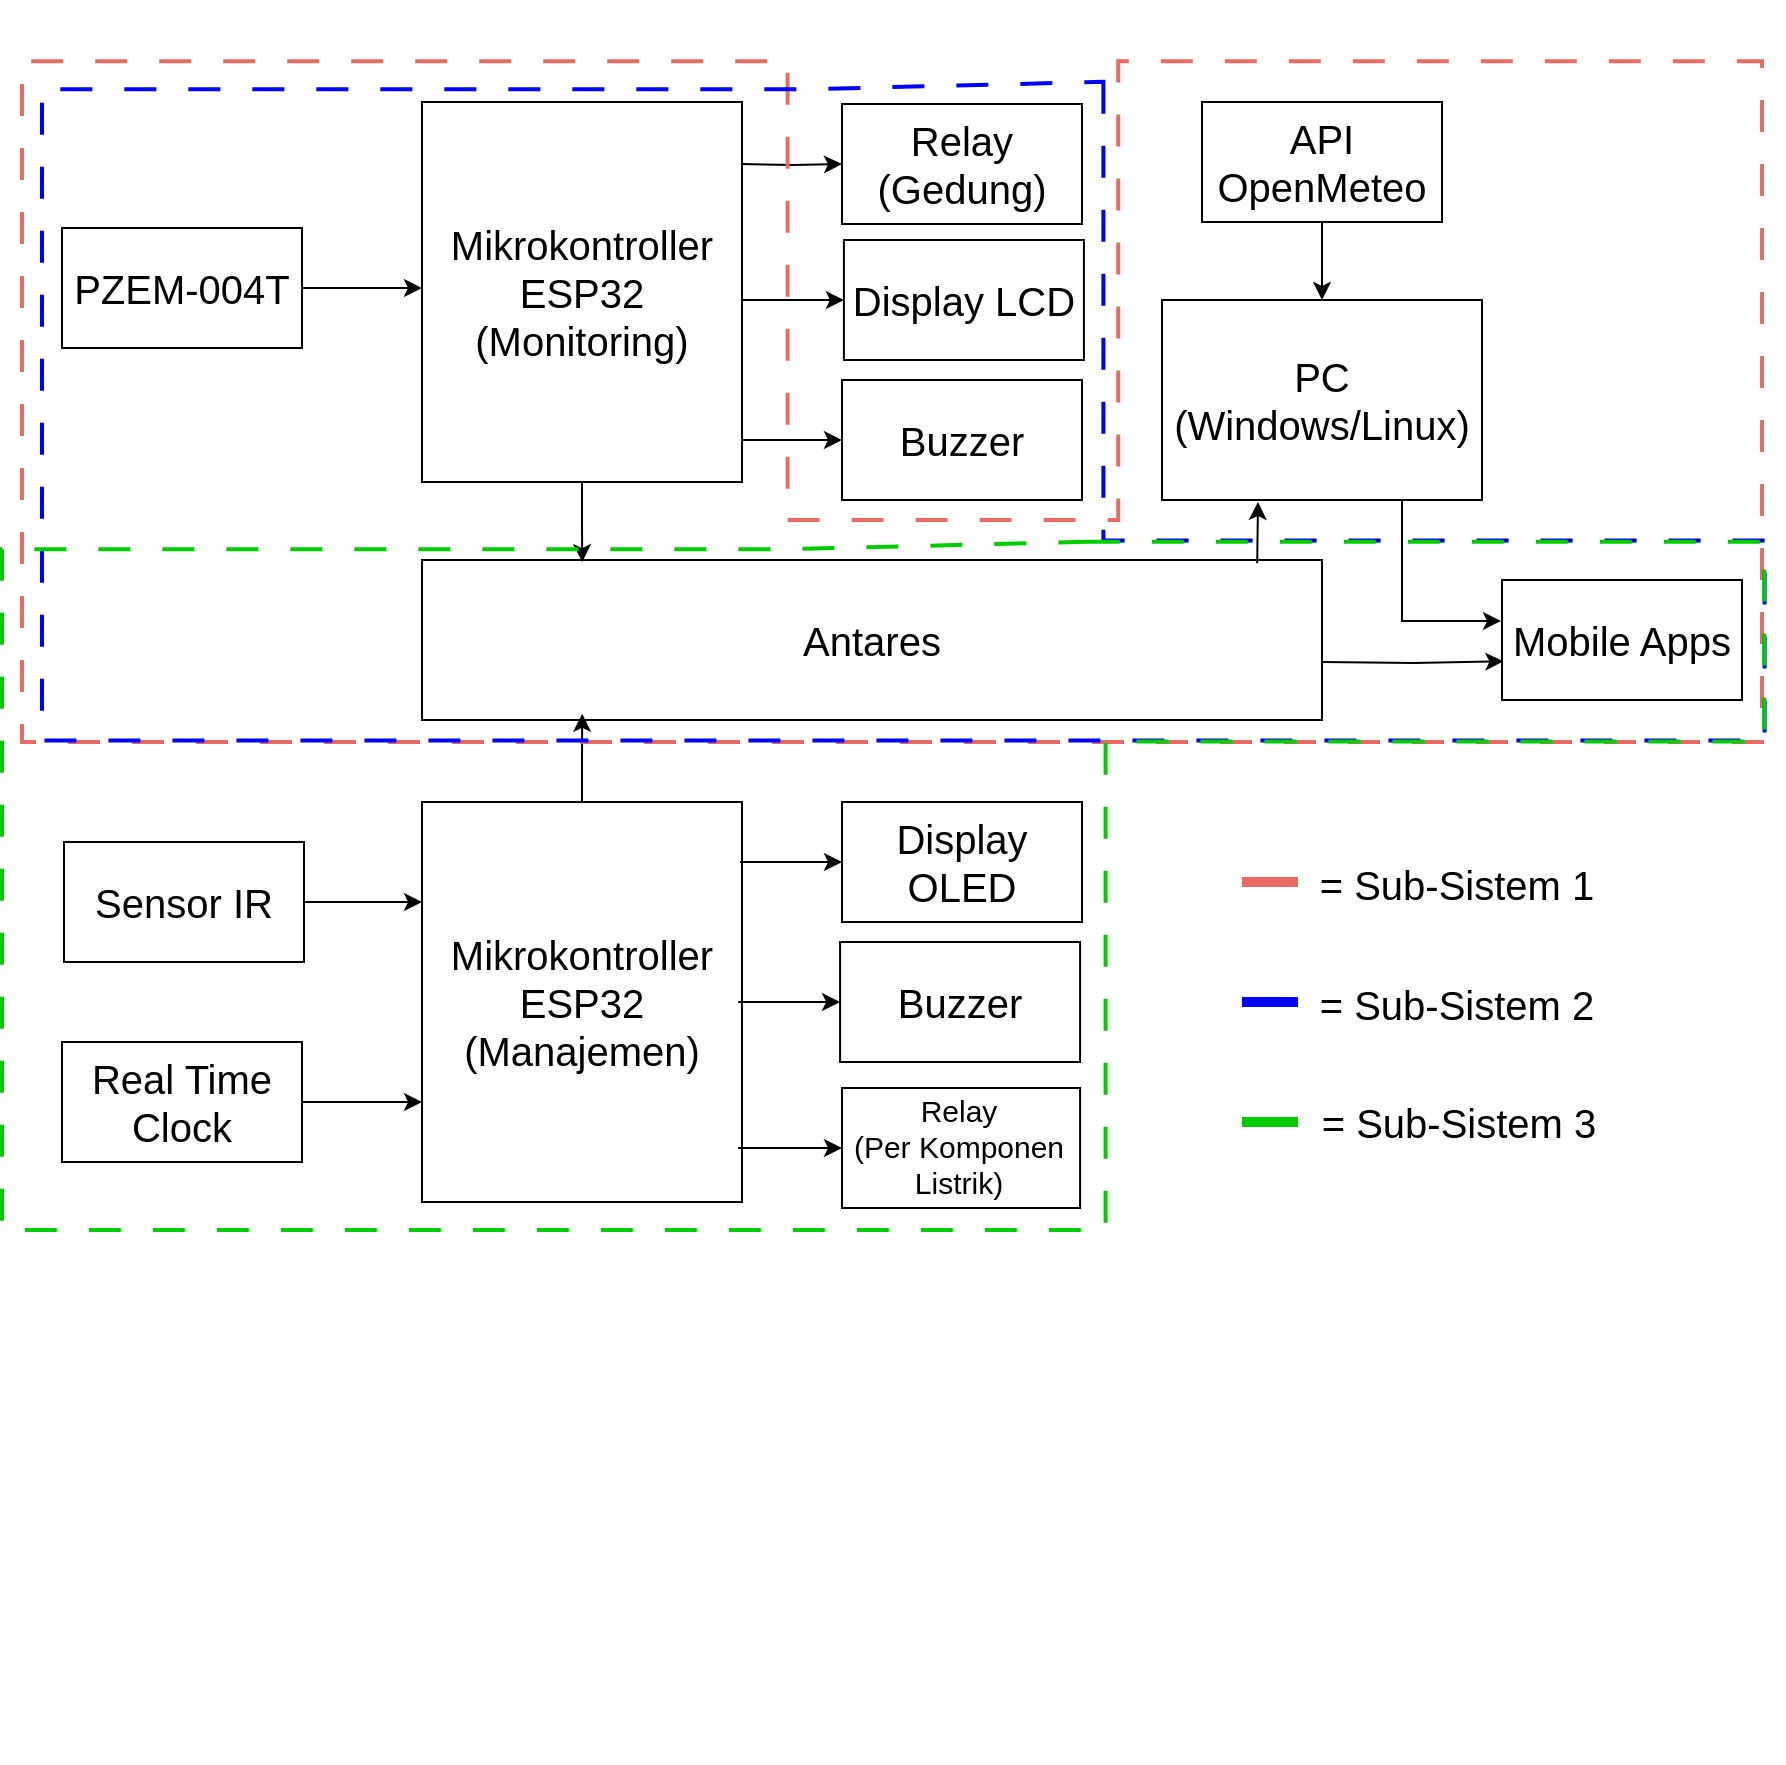 <mxfile version="28.0.6">
  <diagram name="Page-1" id="3E6Lz03q8jk7RNRRDwQZ">
    <mxGraphModel dx="1824" dy="550" grid="1" gridSize="10" guides="1" tooltips="1" connect="1" arrows="1" fold="1" page="1" pageScale="1" pageWidth="850" pageHeight="1100" math="0" shadow="0">
      <root>
        <mxCell id="0" />
        <mxCell id="1" parent="0" />
        <mxCell id="Sa71L9GygfFAZ6kpuvyg-6" value="" style="edgeStyle=orthogonalEdgeStyle;rounded=0;orthogonalLoop=1;jettySize=auto;html=1;fontSize=20;" edge="1" parent="1" source="Sa71L9GygfFAZ6kpuvyg-3">
          <mxGeometry relative="1" as="geometry">
            <mxPoint x="100" y="253" as="targetPoint" />
          </mxGeometry>
        </mxCell>
        <mxCell id="Sa71L9GygfFAZ6kpuvyg-3" value="PZEM-004T" style="rounded=0;whiteSpace=wrap;html=1;fontSize=20;" vertex="1" parent="1">
          <mxGeometry x="-80" y="223" width="120" height="60" as="geometry" />
        </mxCell>
        <mxCell id="Sa71L9GygfFAZ6kpuvyg-9" style="edgeStyle=orthogonalEdgeStyle;rounded=0;orthogonalLoop=1;jettySize=auto;html=1;entryX=0;entryY=0.25;entryDx=0;entryDy=0;fontSize=20;" edge="1" parent="1" source="Sa71L9GygfFAZ6kpuvyg-5" target="Sa71L9GygfFAZ6kpuvyg-7">
          <mxGeometry relative="1" as="geometry" />
        </mxCell>
        <mxCell id="Sa71L9GygfFAZ6kpuvyg-5" value="Sensor IR" style="rounded=0;whiteSpace=wrap;html=1;fontSize=20;" vertex="1" parent="1">
          <mxGeometry x="-79" y="530" width="120" height="60" as="geometry" />
        </mxCell>
        <mxCell id="Sa71L9GygfFAZ6kpuvyg-7" value="Mikrokontroller ESP32&lt;div&gt;(Manajemen)&lt;/div&gt;" style="rounded=0;whiteSpace=wrap;html=1;fontSize=20;" vertex="1" parent="1">
          <mxGeometry x="100" y="510" width="160" height="200" as="geometry" />
        </mxCell>
        <mxCell id="Sa71L9GygfFAZ6kpuvyg-11" style="edgeStyle=orthogonalEdgeStyle;rounded=0;orthogonalLoop=1;jettySize=auto;html=1;entryX=0;entryY=0.75;entryDx=0;entryDy=0;fontSize=20;" edge="1" parent="1" source="Sa71L9GygfFAZ6kpuvyg-10" target="Sa71L9GygfFAZ6kpuvyg-7">
          <mxGeometry relative="1" as="geometry" />
        </mxCell>
        <mxCell id="Sa71L9GygfFAZ6kpuvyg-10" value="Real Time Clock" style="rounded=0;whiteSpace=wrap;html=1;fontSize=20;" vertex="1" parent="1">
          <mxGeometry x="-80" y="630" width="120" height="60" as="geometry" />
        </mxCell>
        <mxCell id="Sa71L9GygfFAZ6kpuvyg-53" value="" style="edgeStyle=orthogonalEdgeStyle;rounded=0;orthogonalLoop=1;jettySize=auto;html=1;exitX=1;exitY=0.763;exitDx=0;exitDy=0;exitPerimeter=0;entryX=0.006;entryY=0.844;entryDx=0;entryDy=0;entryPerimeter=0;fontSize=20;" edge="1" parent="1">
          <mxGeometry relative="1" as="geometry">
            <mxPoint x="550" y="440.04" as="sourcePoint" />
            <mxPoint x="640.72" y="439.64" as="targetPoint" />
          </mxGeometry>
        </mxCell>
        <mxCell id="Sa71L9GygfFAZ6kpuvyg-13" value="Antares" style="whiteSpace=wrap;html=1;rounded=0;fontSize=20;" vertex="1" parent="1">
          <mxGeometry x="100" y="389" width="450" height="80" as="geometry" />
        </mxCell>
        <mxCell id="Sa71L9GygfFAZ6kpuvyg-54" style="edgeStyle=orthogonalEdgeStyle;rounded=0;orthogonalLoop=1;jettySize=auto;html=1;exitX=0.75;exitY=1;exitDx=0;exitDy=0;entryX=-0.004;entryY=0.341;entryDx=0;entryDy=0;entryPerimeter=0;fontSize=20;" edge="1" parent="1" source="Sa71L9GygfFAZ6kpuvyg-22" target="Sa71L9GygfFAZ6kpuvyg-52">
          <mxGeometry relative="1" as="geometry" />
        </mxCell>
        <mxCell id="Sa71L9GygfFAZ6kpuvyg-22" value="PC&lt;div&gt;(Windows/Linux)&lt;/div&gt;" style="rounded=0;whiteSpace=wrap;html=1;fontSize=20;" vertex="1" parent="1">
          <mxGeometry x="470" y="259" width="160" height="100" as="geometry" />
        </mxCell>
        <mxCell id="Sa71L9GygfFAZ6kpuvyg-25" value="" style="edgeStyle=orthogonalEdgeStyle;rounded=0;orthogonalLoop=1;jettySize=auto;html=1;fontSize=20;" edge="1" parent="1" source="Sa71L9GygfFAZ6kpuvyg-24" target="Sa71L9GygfFAZ6kpuvyg-22">
          <mxGeometry relative="1" as="geometry" />
        </mxCell>
        <mxCell id="Sa71L9GygfFAZ6kpuvyg-24" value="API OpenMeteo" style="rounded=0;whiteSpace=wrap;html=1;fontSize=20;" vertex="1" parent="1">
          <mxGeometry x="490" y="160" width="120" height="60" as="geometry" />
        </mxCell>
        <mxCell id="Sa71L9GygfFAZ6kpuvyg-32" value="Buzzer" style="rounded=0;whiteSpace=wrap;html=1;fontSize=20;" vertex="1" parent="1">
          <mxGeometry x="310" y="299" width="120" height="60" as="geometry" />
        </mxCell>
        <mxCell id="Sa71L9GygfFAZ6kpuvyg-33" style="edgeStyle=orthogonalEdgeStyle;rounded=0;orthogonalLoop=1;jettySize=auto;html=1;entryX=0.992;entryY=0.578;entryDx=0;entryDy=0;entryPerimeter=0;startArrow=classic;startFill=1;endArrow=none;endFill=0;fontSize=20;" edge="1" parent="1" source="Sa71L9GygfFAZ6kpuvyg-32">
          <mxGeometry relative="1" as="geometry">
            <mxPoint x="259.04" y="328.98" as="targetPoint" />
          </mxGeometry>
        </mxCell>
        <mxCell id="Sa71L9GygfFAZ6kpuvyg-34" value="Relay&lt;br&gt;(Gedung)" style="rounded=0;whiteSpace=wrap;html=1;fontSize=20;" vertex="1" parent="1">
          <mxGeometry x="310" y="161" width="120" height="60" as="geometry" />
        </mxCell>
        <mxCell id="Sa71L9GygfFAZ6kpuvyg-42" style="edgeStyle=orthogonalEdgeStyle;rounded=0;orthogonalLoop=1;jettySize=auto;html=1;entryX=0;entryY=0.5;entryDx=0;entryDy=0;fontSize=20;" edge="1" parent="1" target="Sa71L9GygfFAZ6kpuvyg-34">
          <mxGeometry relative="1" as="geometry">
            <mxPoint x="260" y="191" as="sourcePoint" />
          </mxGeometry>
        </mxCell>
        <mxCell id="Sa71L9GygfFAZ6kpuvyg-38" value="Mikrokontroller ESP32&lt;div&gt;(Monitoring)&lt;/div&gt;" style="rounded=0;whiteSpace=wrap;html=1;fontSize=20;" vertex="1" parent="1">
          <mxGeometry x="100" y="160" width="160" height="190" as="geometry" />
        </mxCell>
        <mxCell id="Sa71L9GygfFAZ6kpuvyg-40" value="Display LCD" style="rounded=0;whiteSpace=wrap;html=1;fontSize=20;" vertex="1" parent="1">
          <mxGeometry x="310.96" y="229" width="120" height="60" as="geometry" />
        </mxCell>
        <mxCell id="Sa71L9GygfFAZ6kpuvyg-41" style="edgeStyle=orthogonalEdgeStyle;rounded=0;orthogonalLoop=1;jettySize=auto;html=1;entryX=0.992;entryY=0.578;entryDx=0;entryDy=0;entryPerimeter=0;startArrow=classic;startFill=1;endArrow=none;endFill=0;fontSize=20;" edge="1" parent="1" source="Sa71L9GygfFAZ6kpuvyg-40">
          <mxGeometry relative="1" as="geometry">
            <mxPoint x="260" y="258.98" as="targetPoint" />
          </mxGeometry>
        </mxCell>
        <mxCell id="Sa71L9GygfFAZ6kpuvyg-43" value="Buzzer" style="rounded=0;whiteSpace=wrap;html=1;fontSize=20;" vertex="1" parent="1">
          <mxGeometry x="309.04" y="580" width="120" height="60" as="geometry" />
        </mxCell>
        <mxCell id="Sa71L9GygfFAZ6kpuvyg-44" style="edgeStyle=orthogonalEdgeStyle;rounded=0;orthogonalLoop=1;jettySize=auto;html=1;entryX=0.992;entryY=0.578;entryDx=0;entryDy=0;entryPerimeter=0;startArrow=classic;startFill=1;endArrow=none;endFill=0;fontSize=20;" edge="1" parent="1" source="Sa71L9GygfFAZ6kpuvyg-43">
          <mxGeometry relative="1" as="geometry">
            <mxPoint x="258.08" y="609.98" as="targetPoint" />
          </mxGeometry>
        </mxCell>
        <mxCell id="Sa71L9GygfFAZ6kpuvyg-45" value="" style="rounded=0;whiteSpace=wrap;html=1;fontSize=20;" vertex="1" parent="1">
          <mxGeometry x="310" y="653" width="119.04" height="60" as="geometry" />
        </mxCell>
        <mxCell id="Sa71L9GygfFAZ6kpuvyg-46" style="edgeStyle=orthogonalEdgeStyle;rounded=0;orthogonalLoop=1;jettySize=auto;html=1;entryX=0.992;entryY=0.578;entryDx=0;entryDy=0;entryPerimeter=0;startArrow=classic;startFill=1;endArrow=none;endFill=0;fontSize=20;" edge="1" parent="1" source="Sa71L9GygfFAZ6kpuvyg-45">
          <mxGeometry relative="1" as="geometry">
            <mxPoint x="258.04" y="683" as="targetPoint" />
          </mxGeometry>
        </mxCell>
        <mxCell id="Sa71L9GygfFAZ6kpuvyg-47" value="Display OLED" style="rounded=0;whiteSpace=wrap;html=1;fontSize=20;" vertex="1" parent="1">
          <mxGeometry x="310.0" y="510" width="120" height="60" as="geometry" />
        </mxCell>
        <mxCell id="Sa71L9GygfFAZ6kpuvyg-48" style="edgeStyle=orthogonalEdgeStyle;rounded=0;orthogonalLoop=1;jettySize=auto;html=1;entryX=0.992;entryY=0.578;entryDx=0;entryDy=0;entryPerimeter=0;startArrow=classic;startFill=1;endArrow=none;endFill=0;fontSize=20;" edge="1" parent="1" source="Sa71L9GygfFAZ6kpuvyg-47">
          <mxGeometry relative="1" as="geometry">
            <mxPoint x="259.04" y="539.98" as="targetPoint" />
          </mxGeometry>
        </mxCell>
        <mxCell id="Sa71L9GygfFAZ6kpuvyg-52" value="Mobile Apps" style="rounded=0;whiteSpace=wrap;html=1;fontSize=20;" vertex="1" parent="1">
          <mxGeometry x="640" y="399" width="120" height="60" as="geometry" />
        </mxCell>
        <mxCell id="Sa71L9GygfFAZ6kpuvyg-55" style="edgeStyle=orthogonalEdgeStyle;rounded=0;orthogonalLoop=1;jettySize=auto;html=1;entryX=0.928;entryY=0.021;entryDx=0;entryDy=0;entryPerimeter=0;startArrow=classic;startFill=1;endArrow=none;endFill=0;fontSize=20;" edge="1" parent="1" target="Sa71L9GygfFAZ6kpuvyg-13">
          <mxGeometry relative="1" as="geometry">
            <mxPoint x="260" y="320" as="targetPoint" />
            <mxPoint x="518" y="360" as="sourcePoint" />
          </mxGeometry>
        </mxCell>
        <mxCell id="Sa71L9GygfFAZ6kpuvyg-57" style="edgeStyle=orthogonalEdgeStyle;rounded=0;orthogonalLoop=1;jettySize=auto;html=1;entryX=0.178;entryY=0.013;entryDx=0;entryDy=0;entryPerimeter=0;fontSize=20;" edge="1" parent="1" source="Sa71L9GygfFAZ6kpuvyg-38" target="Sa71L9GygfFAZ6kpuvyg-13">
          <mxGeometry relative="1" as="geometry" />
        </mxCell>
        <mxCell id="Sa71L9GygfFAZ6kpuvyg-58" style="edgeStyle=orthogonalEdgeStyle;rounded=0;orthogonalLoop=1;jettySize=auto;html=1;entryX=0.178;entryY=0.961;entryDx=0;entryDy=0;entryPerimeter=0;fontSize=20;" edge="1" parent="1" source="Sa71L9GygfFAZ6kpuvyg-7" target="Sa71L9GygfFAZ6kpuvyg-13">
          <mxGeometry relative="1" as="geometry" />
        </mxCell>
        <mxCell id="Sa71L9GygfFAZ6kpuvyg-62" value="" style="shape=stencil(UzV2TkpMzk4vyi/NS1E1dlU1cFQ1MgAhY+eCxJIMFCGYRG5+WSqQVaFq7KJqBBI0AvIqUXiqRm5YteZk5iFpNaWeXhOSNBsaUFO3KUm6SdObnJNfnIpF3tgZKIIUQ2A+elQCAA==);whiteSpace=wrap;html=1;" vertex="1" parent="1">
          <mxGeometry x="-90" y="730" width="120" height="120" as="geometry" />
        </mxCell>
        <mxCell id="Sa71L9GygfFAZ6kpuvyg-70" value="" style="shape=stencil(tVTbcoMgEP0aHpNRmX5Aa9sf6EOeiW4qEwQHiNa/7yI6DUZM6rQzPrBn5Zy9sYTmpmINkCyRrAZCX0mWiQ8PZYhWHkqTxNvdzGamgcJ6sGWas6MYbxqr1Rk6XtqRg8sKNLfOS99I8oz/uI/mhZISSbiSJvBc+ZGMcYl3ky9PNsr3gdUgfw0WdID+JCY7j5DsfaNQ+piQ2SCUbhKCDRntn8LiTfY9sQKkcy4K0hyRWCNpfmTF+VOriywXw9RuhtZ7Ox+8+WAuBhSRpflJaViJp2FuaG8ck7tWLdwJd7khE4HgMkpQ/Z6g+1uC1eGNEOxQ9cXsma4Pw4v/T76HSlwI5R5H9GUgHukyTgcXwq+v2GBF5ge3qe1xAS6RsrLEg1U+hxJO7CLszv8/W4nhRXx1usfjGcb8w6K0THh4vS5D2C6Gm1yuQ/bAsP4H4Bs=);whiteSpace=wrap;html=1;" vertex="1" parent="1">
          <mxGeometry x="-90" y="870" width="120" height="120" as="geometry" />
        </mxCell>
        <mxCell id="Sa71L9GygfFAZ6kpuvyg-103" value="" style="verticalLabelPosition=bottom;verticalAlign=top;html=1;shape=mxgraph.basic.polygon;polyCoords=[[0.44,0.7],[0.63,0.7],[0.63,0.08],[1,0.08],[1,1],[0,1],[0,0.08],[0.44,0.08]];polyline=0;fillColor=none;dashed=1;dashPattern=8 8;strokeWidth=2;strokeColor=#EA6B66;fontSize=20;" vertex="1" parent="1">
          <mxGeometry x="-100" y="110" width="870" height="370" as="geometry" />
        </mxCell>
        <mxCell id="Sa71L9GygfFAZ6kpuvyg-105" value="" style="verticalLabelPosition=bottom;verticalAlign=top;html=1;shape=mxgraph.basic.polygon;polyCoords=[[0.61,0.07],[0.61,0.48],[0.61,0.69],[0.99,0.69],[0.99,0.96],[0,0.96],[0,0.08],[0.44,0.08]];polyline=0;fillColor=none;dashed=1;dashPattern=8 8;strokeWidth=2;strokeColor=#0000FF;" vertex="1" parent="1">
          <mxGeometry x="-90" y="124" width="870" height="370" as="geometry" />
        </mxCell>
        <mxCell id="Sa71L9GygfFAZ6kpuvyg-106" value="" style="verticalLabelPosition=bottom;verticalAlign=top;html=1;shape=mxgraph.basic.polygon;polyCoords=[[0.61,0.07],[0.99,0.07],[0.99,0.34],[0.62,0.34],[0.62,1],[0,1],[0,0.08],[0.44,0.08]];polyline=0;fillColor=none;dashed=1;dashPattern=8 8;strokeWidth=2;strokeColor=#00CC00;" vertex="1" parent="1">
          <mxGeometry x="-110" y="354" width="890" height="370" as="geometry" />
        </mxCell>
        <mxCell id="Sa71L9GygfFAZ6kpuvyg-108" value="" style="endArrow=none;html=1;rounded=0;strokeWidth=5;strokeColor=#0000FF;fontSize=20;" edge="1" parent="1">
          <mxGeometry width="50" height="50" relative="1" as="geometry">
            <mxPoint x="510" y="610" as="sourcePoint" />
            <mxPoint x="538" y="610" as="targetPoint" />
          </mxGeometry>
        </mxCell>
        <mxCell id="Sa71L9GygfFAZ6kpuvyg-109" value="" style="endArrow=none;html=1;rounded=0;strokeWidth=5;strokeColor=#00CC00;fontSize=20;" edge="1" parent="1">
          <mxGeometry width="50" height="50" relative="1" as="geometry">
            <mxPoint x="510" y="670" as="sourcePoint" />
            <mxPoint x="538" y="670" as="targetPoint" />
          </mxGeometry>
        </mxCell>
        <mxCell id="Sa71L9GygfFAZ6kpuvyg-110" value="" style="endArrow=none;html=1;rounded=0;strokeWidth=5;strokeColor=#EA6B66;fontSize=20;" edge="1" parent="1">
          <mxGeometry width="50" height="50" relative="1" as="geometry">
            <mxPoint x="510" y="550" as="sourcePoint" />
            <mxPoint x="538" y="550" as="targetPoint" />
          </mxGeometry>
        </mxCell>
        <mxCell id="Sa71L9GygfFAZ6kpuvyg-111" value="&lt;font&gt;= Sub-Sistem 1&lt;/font&gt;" style="text;html=1;align=center;verticalAlign=middle;resizable=0;points=[];autosize=1;strokeColor=none;fillColor=none;fontSize=20;" vertex="1" parent="1">
          <mxGeometry x="537" y="531" width="160" height="40" as="geometry" />
        </mxCell>
        <mxCell id="Sa71L9GygfFAZ6kpuvyg-112" value="&lt;font&gt;= Sub-Sistem 2&lt;/font&gt;" style="text;html=1;align=center;verticalAlign=middle;resizable=0;points=[];autosize=1;strokeColor=none;fillColor=none;fontSize=20;" vertex="1" parent="1">
          <mxGeometry x="537" y="591" width="160" height="40" as="geometry" />
        </mxCell>
        <mxCell id="Sa71L9GygfFAZ6kpuvyg-113" value="&lt;font&gt;= Sub-Sistem 3&lt;/font&gt;" style="text;html=1;align=center;verticalAlign=middle;resizable=0;points=[];autosize=1;strokeColor=none;fillColor=none;fontSize=20;" vertex="1" parent="1">
          <mxGeometry x="538" y="650" width="160" height="40" as="geometry" />
        </mxCell>
        <mxCell id="Sa71L9GygfFAZ6kpuvyg-114" value="&lt;font style=&quot;font-size: 15px;&quot;&gt;Relay&lt;/font&gt;&lt;div&gt;&lt;font style=&quot;font-size: 15px;&quot;&gt;(Per Komponen&lt;br&gt;Listrik)&lt;/font&gt;&lt;/div&gt;" style="text;html=1;align=center;verticalAlign=middle;resizable=0;points=[];autosize=1;strokeColor=none;fillColor=none;" vertex="1" parent="1">
          <mxGeometry x="303" y="647" width="130" height="70" as="geometry" />
        </mxCell>
      </root>
    </mxGraphModel>
  </diagram>
</mxfile>
